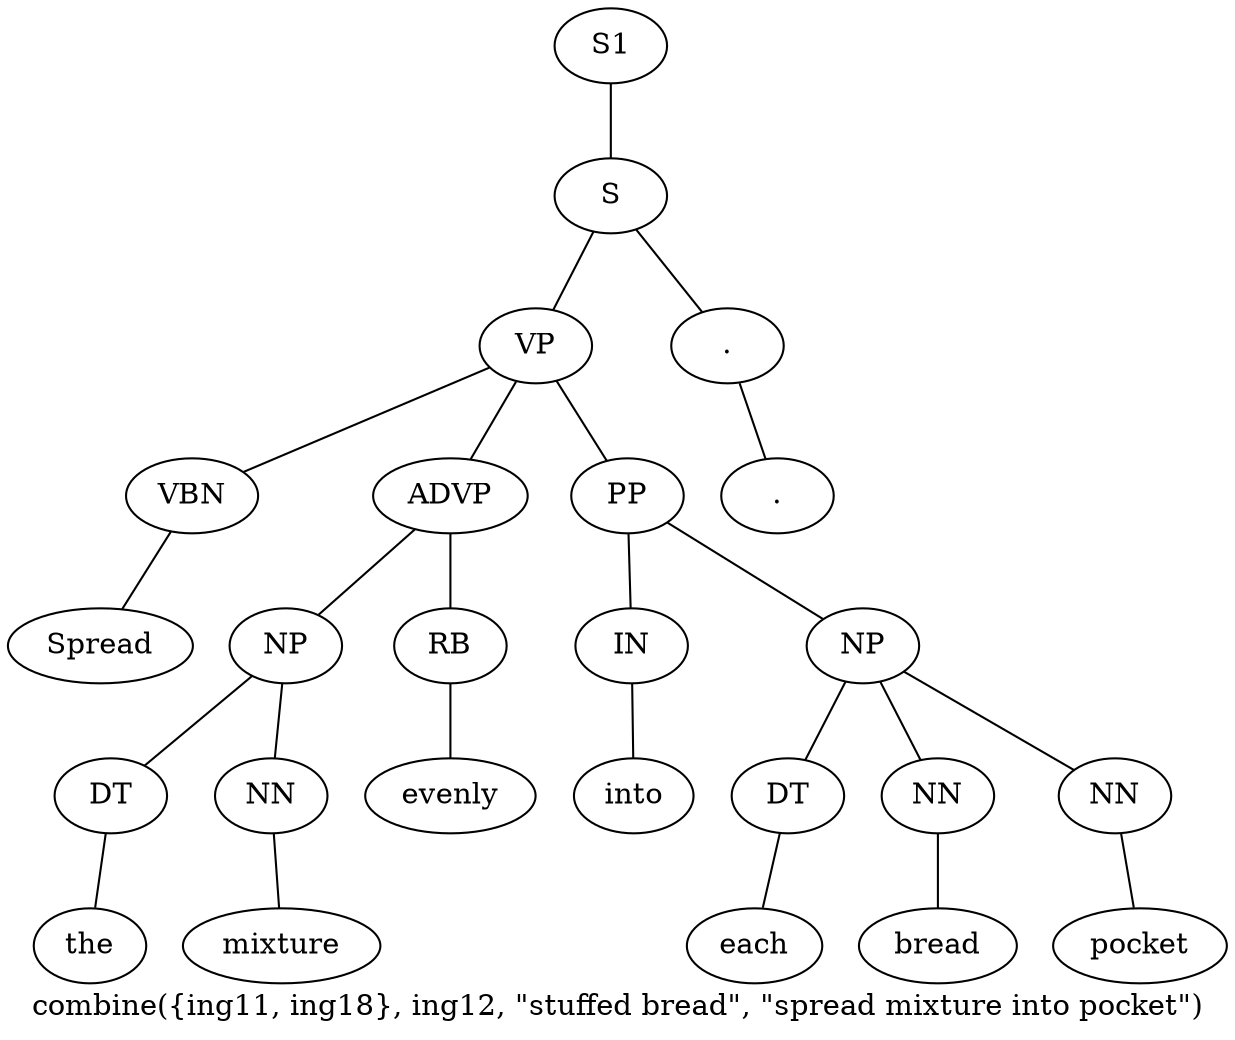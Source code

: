 graph SyntaxGraph {
	label = "combine({ing11, ing18}, ing12, \"stuffed bread\", \"spread mixture into pocket\")";
	Node0 [label="S1"];
	Node1 [label="S"];
	Node2 [label="VP"];
	Node3 [label="VBN"];
	Node4 [label="Spread"];
	Node5 [label="ADVP"];
	Node6 [label="NP"];
	Node7 [label="DT"];
	Node8 [label="the"];
	Node9 [label="NN"];
	Node10 [label="mixture"];
	Node11 [label="RB"];
	Node12 [label="evenly"];
	Node13 [label="PP"];
	Node14 [label="IN"];
	Node15 [label="into"];
	Node16 [label="NP"];
	Node17 [label="DT"];
	Node18 [label="each"];
	Node19 [label="NN"];
	Node20 [label="bread"];
	Node21 [label="NN"];
	Node22 [label="pocket"];
	Node23 [label="."];
	Node24 [label="."];

	Node0 -- Node1;
	Node1 -- Node2;
	Node1 -- Node23;
	Node2 -- Node3;
	Node2 -- Node5;
	Node2 -- Node13;
	Node3 -- Node4;
	Node5 -- Node6;
	Node5 -- Node11;
	Node6 -- Node7;
	Node6 -- Node9;
	Node7 -- Node8;
	Node9 -- Node10;
	Node11 -- Node12;
	Node13 -- Node14;
	Node13 -- Node16;
	Node14 -- Node15;
	Node16 -- Node17;
	Node16 -- Node19;
	Node16 -- Node21;
	Node17 -- Node18;
	Node19 -- Node20;
	Node21 -- Node22;
	Node23 -- Node24;
}